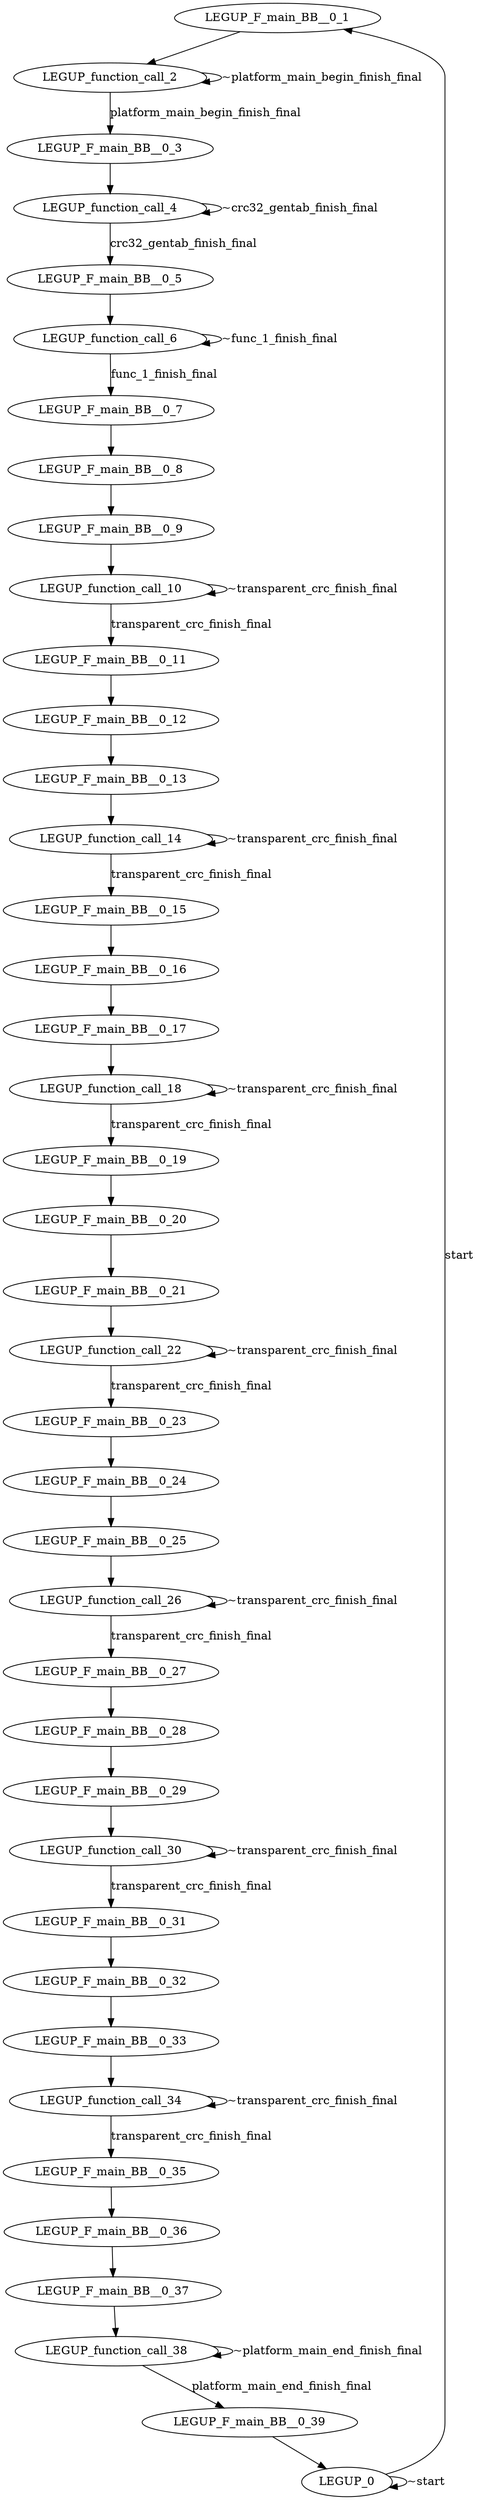 digraph {
Node0x2dc7350[label="LEGUP_F_main_BB__0_1"];
Node0x2dc7180[label="LEGUP_0"];
Node0x2dc7180 -> Node0x2dc7350[label="start"];
Node0x2dc7180 -> Node0x2dc7180[label="~start"];
Node0x33c1630[label="LEGUP_function_call_2"];
Node0x2dc7350 -> Node0x33c1630;
Node0x2dc7550[label="LEGUP_F_main_BB__0_3"];
Node0x33c1630 -> Node0x2dc7550[label="platform_main_begin_finish_final"];
Node0x33c1630 -> Node0x33c1630[label="~platform_main_begin_finish_final"];
Node0x33c74f0[label="LEGUP_function_call_4"];
Node0x2dc7550 -> Node0x33c74f0;
Node0x2dc7690[label="LEGUP_F_main_BB__0_5"];
Node0x33c74f0 -> Node0x2dc7690[label="crc32_gentab_finish_final"];
Node0x33c74f0 -> Node0x33c74f0[label="~crc32_gentab_finish_final"];
Node0x33ccf80[label="LEGUP_function_call_6"];
Node0x2dc7690 -> Node0x33ccf80;
Node0x2dc77d0[label="LEGUP_F_main_BB__0_7"];
Node0x33ccf80 -> Node0x2dc77d0[label="func_1_finish_final"];
Node0x33ccf80 -> Node0x33ccf80[label="~func_1_finish_final"];
Node0x2dca450[label="LEGUP_F_main_BB__0_8"];
Node0x2dc77d0 -> Node0x2dca450;
Node0x2dca590[label="LEGUP_F_main_BB__0_9"];
Node0x2dca450 -> Node0x2dca590;
Node0x33d3410[label="LEGUP_function_call_10"];
Node0x2dca590 -> Node0x33d3410;
Node0x2dca6d0[label="LEGUP_F_main_BB__0_11"];
Node0x33d3410 -> Node0x2dca6d0[label="transparent_crc_finish_final"];
Node0x33d3410 -> Node0x33d3410[label="~transparent_crc_finish_final"];
Node0x2dca810[label="LEGUP_F_main_BB__0_12"];
Node0x2dca6d0 -> Node0x2dca810;
Node0x2dca950[label="LEGUP_F_main_BB__0_13"];
Node0x2dca810 -> Node0x2dca950;
Node0x33d9d90[label="LEGUP_function_call_14"];
Node0x2dca950 -> Node0x33d9d90;
Node0x2dcaa90[label="LEGUP_F_main_BB__0_15"];
Node0x33d9d90 -> Node0x2dcaa90[label="transparent_crc_finish_final"];
Node0x33d9d90 -> Node0x33d9d90[label="~transparent_crc_finish_final"];
Node0x2dcabd0[label="LEGUP_F_main_BB__0_16"];
Node0x2dcaa90 -> Node0x2dcabd0;
Node0x2dcb130[label="LEGUP_F_main_BB__0_17"];
Node0x2dcabd0 -> Node0x2dcb130;
Node0x33df720[label="LEGUP_function_call_18"];
Node0x2dcb130 -> Node0x33df720;
Node0x2dcb270[label="LEGUP_F_main_BB__0_19"];
Node0x33df720 -> Node0x2dcb270[label="transparent_crc_finish_final"];
Node0x33df720 -> Node0x33df720[label="~transparent_crc_finish_final"];
Node0x2dcb3b0[label="LEGUP_F_main_BB__0_20"];
Node0x2dcb270 -> Node0x2dcb3b0;
Node0x2dcb4f0[label="LEGUP_F_main_BB__0_21"];
Node0x2dcb3b0 -> Node0x2dcb4f0;
Node0x33ce8d0[label="LEGUP_function_call_22"];
Node0x2dcb4f0 -> Node0x33ce8d0;
Node0x2dcb630[label="LEGUP_F_main_BB__0_23"];
Node0x33ce8d0 -> Node0x2dcb630[label="transparent_crc_finish_final"];
Node0x33ce8d0 -> Node0x33ce8d0[label="~transparent_crc_finish_final"];
Node0x2dcb770[label="LEGUP_F_main_BB__0_24"];
Node0x2dcb630 -> Node0x2dcb770;
Node0x2dcb8b0[label="LEGUP_F_main_BB__0_25"];
Node0x2dcb770 -> Node0x2dcb8b0;
Node0x33e7db0[label="LEGUP_function_call_26"];
Node0x2dcb8b0 -> Node0x33e7db0;
Node0x2dcb9f0[label="LEGUP_F_main_BB__0_27"];
Node0x33e7db0 -> Node0x2dcb9f0[label="transparent_crc_finish_final"];
Node0x33e7db0 -> Node0x33e7db0[label="~transparent_crc_finish_final"];
Node0x2dcbb30[label="LEGUP_F_main_BB__0_28"];
Node0x2dcb9f0 -> Node0x2dcbb30;
Node0x2dbda30[label="LEGUP_F_main_BB__0_29"];
Node0x2dcbb30 -> Node0x2dbda30;
Node0x33ec8c0[label="LEGUP_function_call_30"];
Node0x2dbda30 -> Node0x33ec8c0;
Node0x2dbdb30[label="LEGUP_F_main_BB__0_31"];
Node0x33ec8c0 -> Node0x2dbdb30[label="transparent_crc_finish_final"];
Node0x33ec8c0 -> Node0x33ec8c0[label="~transparent_crc_finish_final"];
Node0x2dbdc70[label="LEGUP_F_main_BB__0_32"];
Node0x2dbdb30 -> Node0x2dbdc70;
Node0x2dbddb0[label="LEGUP_F_main_BB__0_33"];
Node0x2dbdc70 -> Node0x2dbddb0;
Node0x33f2080[label="LEGUP_function_call_34"];
Node0x2dbddb0 -> Node0x33f2080;
Node0x2dbdef0[label="LEGUP_F_main_BB__0_35"];
Node0x33f2080 -> Node0x2dbdef0[label="transparent_crc_finish_final"];
Node0x33f2080 -> Node0x33f2080[label="~transparent_crc_finish_final"];
Node0x2dbe030[label="LEGUP_F_main_BB__0_36"];
Node0x2dbdef0 -> Node0x2dbe030;
Node0x2dbe170[label="LEGUP_F_main_BB__0_37"];
Node0x2dbe030 -> Node0x2dbe170;
Node0x33f6650[label="LEGUP_function_call_38"];
Node0x2dbe170 -> Node0x33f6650;
Node0x2dbe2b0[label="LEGUP_F_main_BB__0_39"];
Node0x33f6650 -> Node0x2dbe2b0[label="platform_main_end_finish_final"];
Node0x33f6650 -> Node0x33f6650[label="~platform_main_end_finish_final"];
Node0x2dbe2b0 -> Node0x2dc7180;
}
